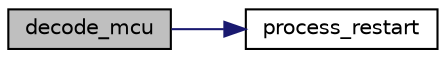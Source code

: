 digraph "decode_mcu"
{
 // LATEX_PDF_SIZE
  bgcolor="transparent";
  edge [fontname="Helvetica",fontsize="10",labelfontname="Helvetica",labelfontsize="10"];
  node [fontname="Helvetica",fontsize="10",shape=record];
  rankdir="LR";
  Node0 [label="decode_mcu",height=0.2,width=0.4,color="black", fillcolor="grey75", style="filled", fontcolor="black",tooltip=" "];
  Node0 -> Node1 [color="midnightblue",fontsize="10",style="solid"];
  Node1 [label="process_restart",height=0.2,width=0.4,color="black",URL="$jdhuff_8c.html#a9f594784e210606fb76f5da9952b0be4",tooltip=" "];
}
